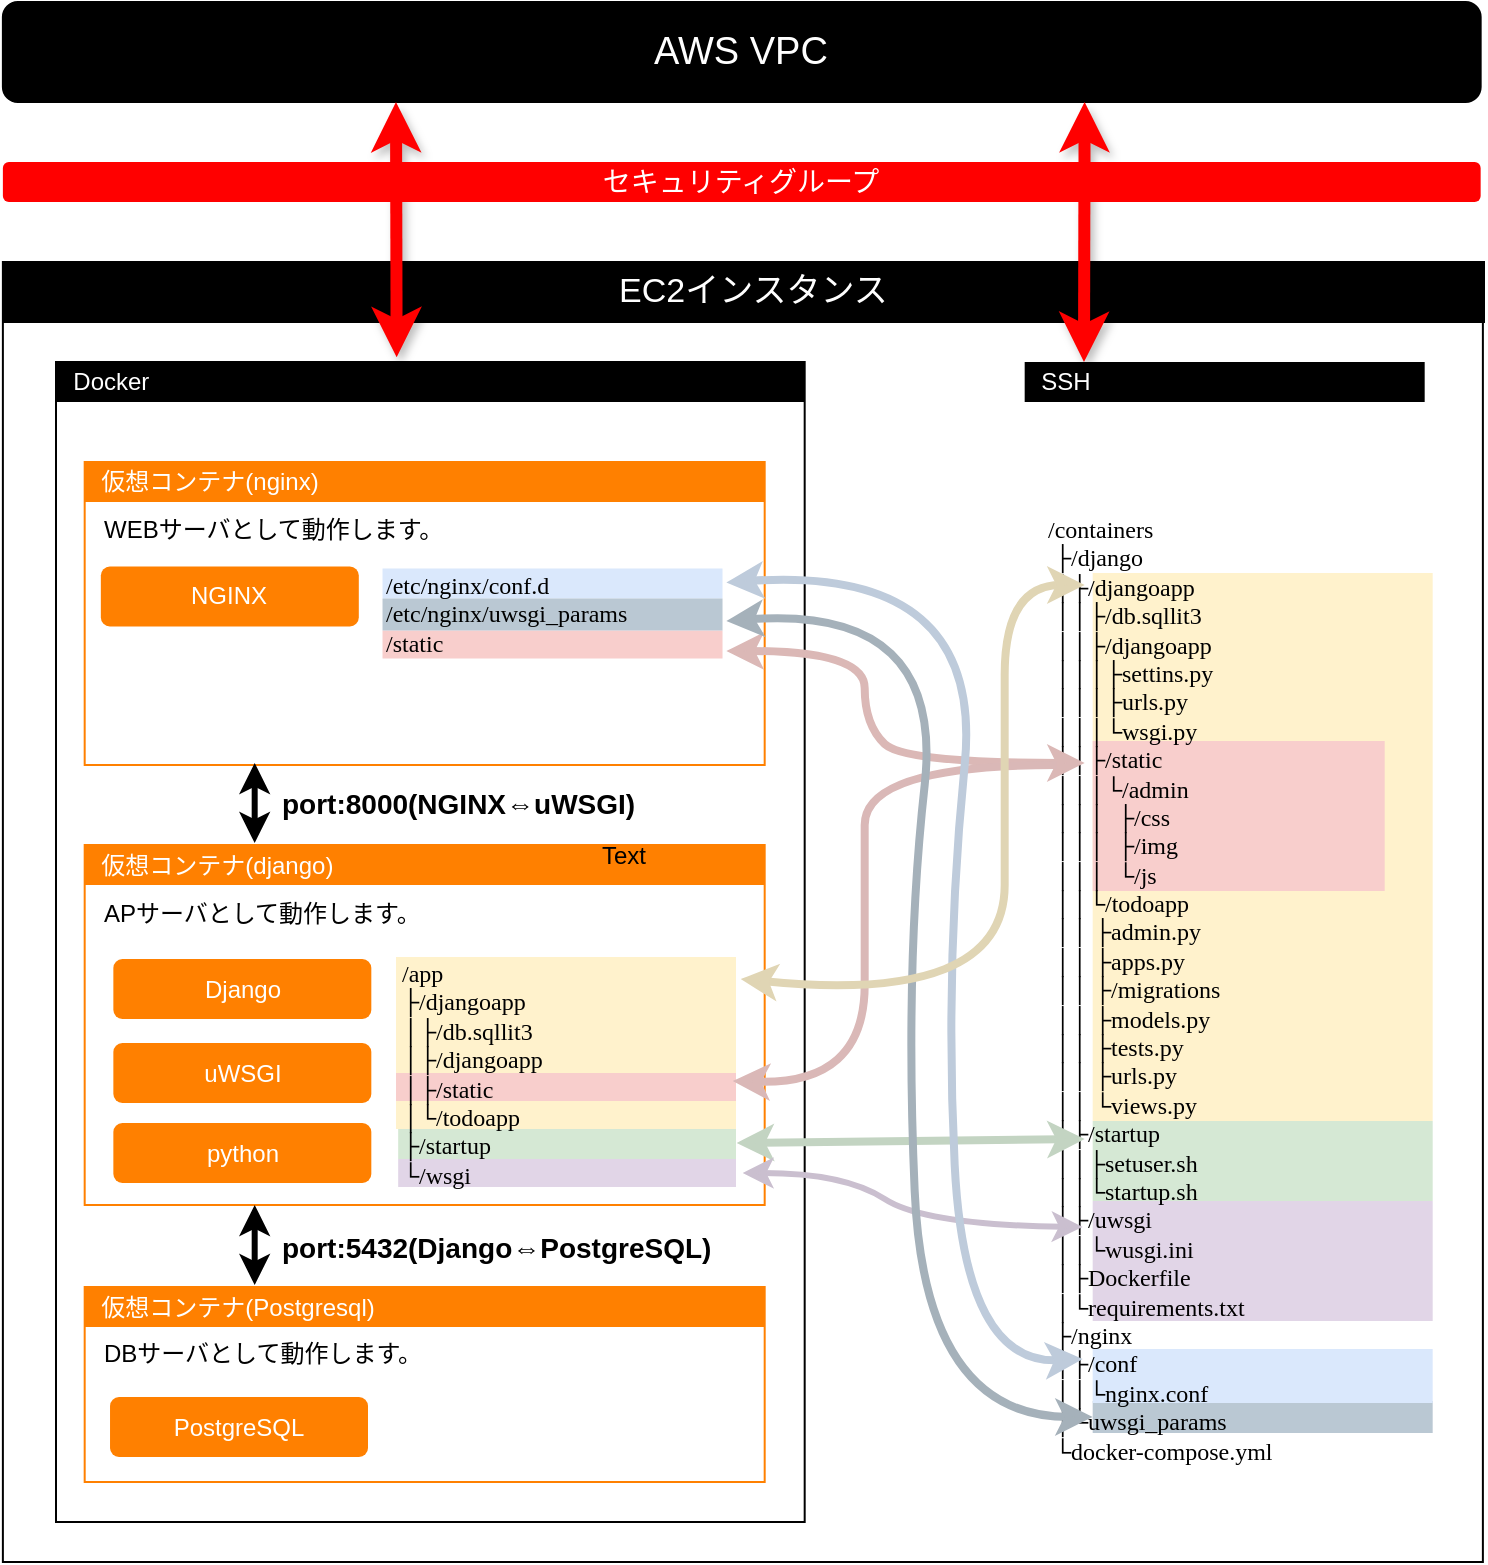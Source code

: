 <mxfile version="22.1.16" type="github">
  <diagram name="ページ1" id="ntLUQj3zXpR2GrfyCho_">
    <mxGraphModel dx="868" dy="481" grid="1" gridSize="10" guides="1" tooltips="1" connect="1" arrows="1" fold="1" page="1" pageScale="1" pageWidth="827" pageHeight="1169" math="0" shadow="0">
      <root>
        <mxCell id="0" />
        <mxCell id="1" parent="0" />
        <mxCell id="PO0unFIX-wsbpKIqG6Li-25" value="" style="rounded=0;whiteSpace=wrap;html=1;" parent="1" vertex="1">
          <mxGeometry x="39.44" y="400" width="740" height="650" as="geometry" />
        </mxCell>
        <mxCell id="PO0unFIX-wsbpKIqG6Li-35" value="" style="rounded=0;whiteSpace=wrap;html=1;labelBackgroundColor=#CCE5FF;noLabel=1;fillColor=#d5e8d4;strokeColor=none;" parent="1" vertex="1">
          <mxGeometry x="584.34" y="829.5" width="170" height="40" as="geometry" />
        </mxCell>
        <mxCell id="PO0unFIX-wsbpKIqG6Li-61" value="" style="group" parent="1" vertex="1" connectable="0">
          <mxGeometry x="584.34" y="555.5" width="170" height="430" as="geometry" />
        </mxCell>
        <mxCell id="PO0unFIX-wsbpKIqG6Li-62" value="" style="rounded=0;whiteSpace=wrap;html=1;labelBackgroundColor=#CCE5FF;noLabel=1;fillColor=#bac8d3;strokeColor=none;" parent="PO0unFIX-wsbpKIqG6Li-61" vertex="1">
          <mxGeometry y="414" width="170" height="16" as="geometry" />
        </mxCell>
        <mxCell id="PO0unFIX-wsbpKIqG6Li-63" value="" style="rounded=0;whiteSpace=wrap;html=1;labelBackgroundColor=#CCE5FF;noLabel=1;fillColor=#fff2cc;strokeColor=none;" parent="PO0unFIX-wsbpKIqG6Li-61" vertex="1">
          <mxGeometry width="170" height="274" as="geometry" />
        </mxCell>
        <mxCell id="PO0unFIX-wsbpKIqG6Li-64" value="" style="rounded=0;whiteSpace=wrap;html=1;labelBackgroundColor=#CCE5FF;noLabel=1;fillColor=#dae8fc;strokeColor=none;" parent="PO0unFIX-wsbpKIqG6Li-61" vertex="1">
          <mxGeometry y="388" width="170" height="27" as="geometry" />
        </mxCell>
        <mxCell id="PO0unFIX-wsbpKIqG6Li-65" value="" style="rounded=0;whiteSpace=wrap;html=1;labelBackgroundColor=#CCE5FF;noLabel=1;fillColor=#e1d5e7;strokeColor=none;" parent="PO0unFIX-wsbpKIqG6Li-61" vertex="1">
          <mxGeometry y="314" width="170" height="60" as="geometry" />
        </mxCell>
        <mxCell id="PO0unFIX-wsbpKIqG6Li-36" value="" style="rounded=0;whiteSpace=wrap;html=1;labelBackgroundColor=#CCE5FF;noLabel=1;fillColor=#f8cecc;strokeColor=none;" parent="1" vertex="1">
          <mxGeometry x="584.34" y="639.5" width="146" height="75" as="geometry" />
        </mxCell>
        <mxCell id="PO0unFIX-wsbpKIqG6Li-66" value="&lt;div&gt;/containers&lt;/div&gt;&lt;div&gt;&amp;nbsp;├/django&lt;/div&gt;&amp;nbsp;│├/djangoapp&lt;br&gt;&amp;nbsp;││├/db.sqllit3&lt;br&gt;&amp;nbsp;││├/djangoapp&lt;br style=&quot;border-color: var(--border-color);&quot;&gt;&amp;nbsp;│││├settins.py&lt;br style=&quot;border-color: var(--border-color);&quot;&gt;&amp;nbsp;│││├urls.py&lt;br style=&quot;border-color: var(--border-color);&quot;&gt;&amp;nbsp;│││└wsgi.py&lt;br&gt;&amp;nbsp;││├/static&lt;br&gt;&amp;nbsp;│││└/admin&lt;br style=&quot;border-color: var(--border-color);&quot;&gt;&amp;nbsp;│││&amp;nbsp; ├/css&lt;br style=&quot;border-color: var(--border-color);&quot;&gt;&amp;nbsp;│││&amp;nbsp; ├/img&lt;br style=&quot;border-color: var(--border-color);&quot;&gt;&amp;nbsp;│││&amp;nbsp; └/js&lt;br&gt;&amp;nbsp;││└/todoapp&lt;br&gt;&amp;nbsp;││ ├admin.py&lt;br&gt;&amp;nbsp;││ ├apps.py&lt;br&gt;&amp;nbsp;││ ├/migrations&lt;br&gt;&amp;nbsp;││ ├models.py&lt;br&gt;&amp;nbsp;││ ├tests.py&lt;br style=&quot;border-color: var(--border-color);&quot;&gt;&amp;nbsp;││ ├urls.py&lt;br style=&quot;border-color: var(--border-color);&quot;&gt;&amp;nbsp;││ └views.py&lt;br&gt;&lt;div&gt;&amp;nbsp;│├/startup&lt;/div&gt;&lt;div&gt;&amp;nbsp;││├setuser.sh&lt;/div&gt;&lt;div&gt;&amp;nbsp;││└startup.sh&lt;/div&gt;&lt;div&gt;&amp;nbsp;│├/uwsgi&lt;/div&gt;&lt;div&gt;&amp;nbsp;││└wusgi.ini&lt;/div&gt;&lt;div&gt;&amp;nbsp;│├Dockerfile&lt;/div&gt;&lt;div&gt;&amp;nbsp;│└requirements.txt&lt;/div&gt;&lt;div&gt;&amp;nbsp;├/nginx&lt;/div&gt;&lt;div&gt;&amp;nbsp;│├/conf&lt;/div&gt;&lt;div&gt;&amp;nbsp;││└nginx.conf&lt;/div&gt;&lt;div&gt;&lt;span style=&quot;background-color: initial;&quot;&gt;&amp;nbsp;│└uwsgi_params&lt;/span&gt;&lt;/div&gt;&lt;div&gt;&amp;nbsp;└docker-compose.yml&lt;/div&gt;" style="text;html=1;strokeColor=none;fillColor=none;align=left;verticalAlign=top;whiteSpace=wrap;rounded=0;fontFamily=Lucida Console;" parent="1" vertex="1">
          <mxGeometry x="560.34" y="519.5" width="200" height="491" as="geometry" />
        </mxCell>
        <mxCell id="FsDxIWnZCm4KXBWtry0k-14" value="AWS VPC" style="rounded=1;whiteSpace=wrap;html=1;fillColor=#000000;fontColor=#FFFFFF;fontSize=19;" vertex="1" parent="1">
          <mxGeometry x="39.44" y="270" width="738.89" height="50" as="geometry" />
        </mxCell>
        <mxCell id="FsDxIWnZCm4KXBWtry0k-20" value="" style="rounded=0;whiteSpace=wrap;html=1;" vertex="1" parent="1">
          <mxGeometry x="66" y="450" width="374.34" height="580" as="geometry" />
        </mxCell>
        <mxCell id="FsDxIWnZCm4KXBWtry0k-21" value="&amp;nbsp; Docker" style="text;html=1;strokeColor=none;fillColor=#000000;align=left;verticalAlign=middle;whiteSpace=wrap;rounded=0;fontSize=12;fontStyle=0;fontColor=#FFFFFF;" vertex="1" parent="1">
          <mxGeometry x="66" y="450" width="374.34" height="20" as="geometry" />
        </mxCell>
        <mxCell id="FsDxIWnZCm4KXBWtry0k-1" value="" style="rounded=0;whiteSpace=wrap;html=1;strokeColor=#FF8000;" vertex="1" parent="1">
          <mxGeometry x="80.34" y="500" width="340" height="151.5" as="geometry" />
        </mxCell>
        <mxCell id="FsDxIWnZCm4KXBWtry0k-2" value="&amp;nbsp; 仮想コンテナ(nginx)" style="text;html=1;strokeColor=none;fillColor=#FF8000;align=left;verticalAlign=middle;whiteSpace=wrap;rounded=0;fontSize=12;fontStyle=0;fontColor=#FFFFFF;" vertex="1" parent="1">
          <mxGeometry x="80.34" y="500" width="340" height="20" as="geometry" />
        </mxCell>
        <mxCell id="FsDxIWnZCm4KXBWtry0k-4" value="" style="rounded=0;whiteSpace=wrap;html=1;strokeColor=#FF8000;" vertex="1" parent="1">
          <mxGeometry x="80.34" y="691.5" width="340" height="180" as="geometry" />
        </mxCell>
        <mxCell id="FsDxIWnZCm4KXBWtry0k-7" value="" style="rounded=0;whiteSpace=wrap;html=1;strokeColor=#FF8000;" vertex="1" parent="1">
          <mxGeometry x="80.34" y="912.5" width="340" height="97.5" as="geometry" />
        </mxCell>
        <mxCell id="PO0unFIX-wsbpKIqG6Li-32" value="" style="rounded=0;whiteSpace=wrap;html=1;labelBackgroundColor=#CCE5FF;noLabel=1;fillColor=#f8cecc;strokeColor=none;" parent="1" vertex="1">
          <mxGeometry x="229.26" y="584.25" width="170" height="14" as="geometry" />
        </mxCell>
        <mxCell id="PO0unFIX-wsbpKIqG6Li-33" value="" style="rounded=0;whiteSpace=wrap;html=1;labelBackgroundColor=#CCE5FF;noLabel=1;fillColor=#dae8fc;strokeColor=none;" parent="1" vertex="1">
          <mxGeometry x="229.26" y="553.25" width="170" height="15" as="geometry" />
        </mxCell>
        <mxCell id="PO0unFIX-wsbpKIqG6Li-34" value="" style="rounded=0;whiteSpace=wrap;html=1;labelBackgroundColor=#CCE5FF;noLabel=1;fillColor=#bac8d3;strokeColor=none;" parent="1" vertex="1">
          <mxGeometry x="229.26" y="568.25" width="170" height="16" as="geometry" />
        </mxCell>
        <mxCell id="PO0unFIX-wsbpKIqG6Li-47" value="" style="endArrow=classic;startArrow=classic;html=1;rounded=0;entryX=0.25;entryY=1;entryDx=0;entryDy=0;exitX=0.25;exitY=0;exitDx=0;exitDy=0;strokeWidth=3;" parent="1" edge="1">
          <mxGeometry width="50" height="50" relative="1" as="geometry">
            <mxPoint x="165.34" y="690.5" as="sourcePoint" />
            <mxPoint x="165.34" y="650.5" as="targetPoint" />
          </mxGeometry>
        </mxCell>
        <mxCell id="PO0unFIX-wsbpKIqG6Li-51" value="port:8000(NGINX⇔uWSGI)" style="text;html=1;strokeColor=none;fillColor=none;align=left;verticalAlign=middle;whiteSpace=wrap;rounded=0;fontSize=14;fontStyle=1" parent="1" vertex="1">
          <mxGeometry x="177.34" y="655.5" width="193" height="30" as="geometry" />
        </mxCell>
        <mxCell id="PO0unFIX-wsbpKIqG6Li-53" value="&lt;div&gt;&lt;span style=&quot;background-color: initial;&quot;&gt;/etc/nginx/conf.d&lt;/span&gt;&lt;br&gt;&lt;/div&gt;&lt;div&gt;/etc/nginx/uwsgi_params&lt;/div&gt;&lt;div&gt;/static&lt;/div&gt;" style="text;html=1;strokeColor=none;fillColor=none;align=left;verticalAlign=top;whiteSpace=wrap;rounded=0;fontFamily=Lucida Console;" parent="1" vertex="1">
          <mxGeometry x="229.26" y="548.25" width="160" height="55" as="geometry" />
        </mxCell>
        <mxCell id="FsDxIWnZCm4KXBWtry0k-8" value="&amp;nbsp; 仮想コンテナ(Postgresql)" style="text;html=1;strokeColor=none;fillColor=#FF8000;align=left;verticalAlign=middle;whiteSpace=wrap;rounded=0;fontSize=12;fontStyle=0;fontColor=#FFFFFF;" vertex="1" parent="1">
          <mxGeometry x="80.34" y="912.5" width="340" height="20" as="geometry" />
        </mxCell>
        <mxCell id="FsDxIWnZCm4KXBWtry0k-5" value="&amp;nbsp; 仮想コンテナ(django)" style="text;html=1;strokeColor=none;fillColor=#FF8000;align=left;verticalAlign=middle;whiteSpace=wrap;rounded=0;fontSize=12;fontStyle=0;fontColor=#FFFFFF;" vertex="1" parent="1">
          <mxGeometry x="80.34" y="691.5" width="340" height="20" as="geometry" />
        </mxCell>
        <mxCell id="PO0unFIX-wsbpKIqG6Li-48" value="" style="endArrow=classic;startArrow=classic;html=1;rounded=0;entryX=0.25;entryY=1;entryDx=0;entryDy=0;exitX=0.25;exitY=0;exitDx=0;exitDy=0;strokeWidth=3;" parent="1" edge="1">
          <mxGeometry width="50" height="50" relative="1" as="geometry">
            <mxPoint x="165.34" y="911.5" as="sourcePoint" />
            <mxPoint x="165.34" y="871.5" as="targetPoint" />
          </mxGeometry>
        </mxCell>
        <mxCell id="PO0unFIX-wsbpKIqG6Li-52" value="port:5432(Django⇔PostgreSQL)" style="text;html=1;strokeColor=none;fillColor=none;align=left;verticalAlign=middle;whiteSpace=wrap;rounded=0;fontSize=14;fontStyle=1" parent="1" vertex="1">
          <mxGeometry x="177.34" y="877.5" width="233" height="30" as="geometry" />
        </mxCell>
        <mxCell id="PO0unFIX-wsbpKIqG6Li-27" value="" style="group" parent="1" vertex="1" connectable="0">
          <mxGeometry x="236" y="747.5" width="170" height="115" as="geometry" />
        </mxCell>
        <mxCell id="PO0unFIX-wsbpKIqG6Li-28" value="" style="rounded=0;whiteSpace=wrap;html=1;labelBackgroundColor=#CCE5FF;noLabel=1;fillColor=#d5e8d4;strokeColor=none;" parent="PO0unFIX-wsbpKIqG6Li-27" vertex="1">
          <mxGeometry x="1.091" y="86" width="168.909" height="15" as="geometry" />
        </mxCell>
        <mxCell id="PO0unFIX-wsbpKIqG6Li-29" value="" style="rounded=0;whiteSpace=wrap;html=1;labelBackgroundColor=#CCE5FF;noLabel=1;fillColor=#e1d5e7;strokeColor=none;" parent="PO0unFIX-wsbpKIqG6Li-27" vertex="1">
          <mxGeometry x="1.091" y="101" width="168.909" height="14" as="geometry" />
        </mxCell>
        <mxCell id="PO0unFIX-wsbpKIqG6Li-30" value="" style="rounded=0;whiteSpace=wrap;html=1;labelBackgroundColor=#CCE5FF;noLabel=1;fillColor=#fff2cc;strokeColor=none;" parent="PO0unFIX-wsbpKIqG6Li-27" vertex="1">
          <mxGeometry width="170.0" height="86" as="geometry" />
        </mxCell>
        <mxCell id="PO0unFIX-wsbpKIqG6Li-31" value="" style="rounded=0;whiteSpace=wrap;html=1;labelBackgroundColor=#CCE5FF;noLabel=1;fillColor=#f8cecc;strokeColor=none;" parent="1" vertex="1">
          <mxGeometry x="236" y="805.5" width="170" height="14" as="geometry" />
        </mxCell>
        <mxCell id="PO0unFIX-wsbpKIqG6Li-54" value="&lt;div&gt;&lt;span style=&quot;background-color: initial;&quot;&gt;/app&lt;/span&gt;&lt;br&gt;&lt;/div&gt;├/djangoapp&lt;br&gt;│├/db.sqllit3&lt;br&gt;│├/djangoapp&lt;br style=&quot;border-color: var(--border-color);&quot;&gt;│├/static&lt;br&gt;│└/todoapp&lt;br&gt;&lt;span style=&quot;background-color: initial;&quot;&gt;├/startup&lt;/span&gt;&lt;br&gt;└&lt;span style=&quot;background-color: initial;&quot;&gt;/wsgi&lt;/span&gt;&lt;br&gt;&lt;div&gt;&lt;br&gt;&lt;/div&gt;" style="text;html=1;strokeColor=none;fillColor=none;align=left;verticalAlign=top;whiteSpace=wrap;rounded=0;fontFamily=Lucida Console;" parent="1" vertex="1">
          <mxGeometry x="236.84" y="741.5" width="130" height="140" as="geometry" />
        </mxCell>
        <mxCell id="PO0unFIX-wsbpKIqG6Li-39" value="NGINX" style="rounded=1;whiteSpace=wrap;html=1;fillColor=#FF8000;fontColor=#FFFFFF;strokeColor=none;" parent="1" vertex="1">
          <mxGeometry x="88.42" y="552.25" width="128.984" height="30" as="geometry" />
        </mxCell>
        <mxCell id="PO0unFIX-wsbpKIqG6Li-42" value="PostgreSQL" style="rounded=1;whiteSpace=wrap;html=1;fillColor=#FF8000;fontColor=#FFFFFF;strokeColor=none;" parent="1" vertex="1">
          <mxGeometry x="93.016" y="967.5" width="128.984" height="30" as="geometry" />
        </mxCell>
        <mxCell id="PO0unFIX-wsbpKIqG6Li-38" value="Django" style="rounded=1;whiteSpace=wrap;html=1;fontColor=#FFFFFF;strokeColor=none;fillColor=#FF8000;" parent="1" vertex="1">
          <mxGeometry x="94.676" y="748.5" width="128.984" height="30" as="geometry" />
        </mxCell>
        <mxCell id="PO0unFIX-wsbpKIqG6Li-40" value="uWSGI" style="rounded=1;whiteSpace=wrap;html=1;fillColor=#FF8000;fontColor=#FFFFFF;strokeColor=none;" parent="1" vertex="1">
          <mxGeometry x="94.676" y="790.5" width="128.984" height="30" as="geometry" />
        </mxCell>
        <mxCell id="PO0unFIX-wsbpKIqG6Li-41" value="python" style="rounded=1;whiteSpace=wrap;html=1;fillColor=#FF8000;fontColor=#FFFFFF;strokeColor=none;" parent="1" vertex="1">
          <mxGeometry x="94.676" y="830.5" width="128.984" height="30" as="geometry" />
        </mxCell>
        <mxCell id="FsDxIWnZCm4KXBWtry0k-11" value="WEBサーバとして動作します。" style="text;html=1;strokeColor=none;fillColor=none;align=left;verticalAlign=top;whiteSpace=wrap;rounded=0;" vertex="1" parent="1">
          <mxGeometry x="88.42" y="520" width="250" height="30" as="geometry" />
        </mxCell>
        <mxCell id="FsDxIWnZCm4KXBWtry0k-12" value="APサーバとして動作します。" style="text;html=1;strokeColor=none;fillColor=none;align=left;verticalAlign=top;whiteSpace=wrap;rounded=0;" vertex="1" parent="1">
          <mxGeometry x="88.42" y="711.5" width="250" height="30" as="geometry" />
        </mxCell>
        <mxCell id="FsDxIWnZCm4KXBWtry0k-13" value="DBサーバとして動作します。" style="text;html=1;strokeColor=none;fillColor=none;align=left;verticalAlign=top;whiteSpace=wrap;rounded=0;" vertex="1" parent="1">
          <mxGeometry x="88.42" y="931.5" width="250" height="30" as="geometry" />
        </mxCell>
        <mxCell id="PO0unFIX-wsbpKIqG6Li-57" value="" style="curved=1;endArrow=classic;html=1;rounded=0;entryX=1;entryY=0.5;entryDx=0;entryDy=0;strokeColor=#DBB8B6;strokeWidth=4;startArrow=classic;startFill=1;" parent="1" edge="1">
          <mxGeometry width="50" height="50" relative="1" as="geometry">
            <mxPoint x="580.34" y="650.5" as="sourcePoint" />
            <mxPoint x="401.18" y="594.5" as="targetPoint" />
            <Array as="points">
              <mxPoint x="490.34" y="650.5" />
              <mxPoint x="470.34" y="631.5" />
              <mxPoint x="470.34" y="594.5" />
            </Array>
          </mxGeometry>
        </mxCell>
        <mxCell id="PO0unFIX-wsbpKIqG6Li-58" value="" style="curved=1;endArrow=classic;html=1;rounded=0;entryX=1;entryY=0.5;entryDx=0;entryDy=0;strokeColor=#dab8b7;strokeWidth=4;" parent="1" edge="1">
          <mxGeometry width="50" height="50" relative="1" as="geometry">
            <mxPoint x="566.34" y="651.5" as="sourcePoint" />
            <mxPoint x="404.34" y="809.5" as="targetPoint" />
            <Array as="points">
              <mxPoint x="470.34" y="651.5" />
              <mxPoint x="470.34" y="711.5" />
              <mxPoint x="470.34" y="811.5" />
            </Array>
          </mxGeometry>
        </mxCell>
        <mxCell id="PO0unFIX-wsbpKIqG6Li-59" value="" style="curved=1;endArrow=classic;html=1;rounded=0;strokeColor=#C3D4C2;strokeWidth=4;startArrow=classic;startFill=1;" parent="1" edge="1">
          <mxGeometry width="50" height="50" relative="1" as="geometry">
            <mxPoint x="580.34" y="838.5" as="sourcePoint" />
            <mxPoint x="406.34" y="840.5" as="targetPoint" />
          </mxGeometry>
        </mxCell>
        <mxCell id="PO0unFIX-wsbpKIqG6Li-60" value="" style="curved=1;endArrow=classic;html=1;rounded=0;strokeColor=#CABFCF;strokeWidth=3;startArrow=classic;startFill=1;endFill=1;" parent="1" edge="1">
          <mxGeometry width="50" height="50" relative="1" as="geometry">
            <mxPoint x="579.34" y="882.5" as="sourcePoint" />
            <mxPoint x="409.34" y="855.5" as="targetPoint" />
            <Array as="points">
              <mxPoint x="500.34" y="881.5" />
              <mxPoint x="460.34" y="855.5" />
            </Array>
          </mxGeometry>
        </mxCell>
        <mxCell id="FsDxIWnZCm4KXBWtry0k-28" value="&amp;nbsp; SSH" style="text;html=1;strokeColor=none;fillColor=#000000;align=left;verticalAlign=middle;whiteSpace=wrap;rounded=0;fontSize=12;fontStyle=0;fontColor=#FFFFFF;" vertex="1" parent="1">
          <mxGeometry x="550.34" y="450" width="200" height="20" as="geometry" />
        </mxCell>
        <mxCell id="PO0unFIX-wsbpKIqG6Li-55" value="" style="curved=1;endArrow=classic;html=1;rounded=0;exitX=0;exitY=0.5;exitDx=0;exitDy=0;entryX=1;entryY=0.5;entryDx=0;entryDy=0;strokeColor=#A5B1BA;strokeWidth=4;startArrow=classic;startFill=1;" parent="1" source="PO0unFIX-wsbpKIqG6Li-62" edge="1">
          <mxGeometry width="50" height="50" relative="1" as="geometry">
            <mxPoint x="494.34" y="973.5" as="sourcePoint" />
            <mxPoint x="401.18" y="579.5" as="targetPoint" />
            <Array as="points">
              <mxPoint x="500.34" y="977.5" />
              <mxPoint x="490.34" y="751.5" />
              <mxPoint x="510.34" y="571.5" />
            </Array>
          </mxGeometry>
        </mxCell>
        <mxCell id="PO0unFIX-wsbpKIqG6Li-56" value="" style="curved=1;endArrow=classic;html=1;rounded=0;entryX=1;entryY=0.25;entryDx=0;entryDy=0;strokeColor=#BECBDB;strokeWidth=4;startArrow=classic;startFill=1;" parent="1" edge="1">
          <mxGeometry width="50" height="50" relative="1" as="geometry">
            <mxPoint x="579.34" y="948.5" as="sourcePoint" />
            <mxPoint x="401.18" y="560.25" as="targetPoint" />
            <Array as="points">
              <mxPoint x="520.34" y="951.5" />
              <mxPoint x="510.34" y="751.5" />
              <mxPoint x="530.34" y="551.5" />
            </Array>
          </mxGeometry>
        </mxCell>
        <mxCell id="FsDxIWnZCm4KXBWtry0k-29" value="" style="curved=1;endArrow=classic;html=1;rounded=0;strokeColor=#E0D5B4;strokeWidth=4;startArrow=classic;startFill=1;" edge="1" parent="1">
          <mxGeometry width="50" height="50" relative="1" as="geometry">
            <mxPoint x="580.34" y="561.5" as="sourcePoint" />
            <mxPoint x="408.34" y="758.5" as="targetPoint" />
            <Array as="points">
              <mxPoint x="540.34" y="561.5" />
              <mxPoint x="540.34" y="651.5" />
              <mxPoint x="540.34" y="771.5" />
            </Array>
          </mxGeometry>
        </mxCell>
        <mxCell id="FsDxIWnZCm4KXBWtry0k-30" value="Text" style="text;html=1;strokeColor=none;fillColor=none;align=center;verticalAlign=middle;whiteSpace=wrap;rounded=0;" vertex="1" parent="1">
          <mxGeometry x="320.34" y="681.5" width="60" height="30" as="geometry" />
        </mxCell>
        <mxCell id="FsDxIWnZCm4KXBWtry0k-31" value="&amp;nbsp; EC2インスタンス" style="text;html=1;strokeColor=default;fillColor=#000000;align=center;verticalAlign=middle;whiteSpace=wrap;rounded=0;fontSize=17;fontStyle=0;fontColor=#FFFFFF;" vertex="1" parent="1">
          <mxGeometry x="40" y="400" width="740" height="30" as="geometry" />
        </mxCell>
        <mxCell id="PO0unFIX-wsbpKIqG6Li-49" value="" style="endArrow=classic;startArrow=classic;html=1;rounded=0;strokeWidth=6;strokeColor=#FF0000;shadow=1;exitX=0.455;exitY=-0.12;exitDx=0;exitDy=0;exitPerimeter=0;" parent="1" source="FsDxIWnZCm4KXBWtry0k-21" edge="1">
          <mxGeometry width="50" height="50" relative="1" as="geometry">
            <mxPoint x="235" y="523" as="sourcePoint" />
            <mxPoint x="236" y="320" as="targetPoint" />
          </mxGeometry>
        </mxCell>
        <mxCell id="PO0unFIX-wsbpKIqG6Li-67" value="" style="endArrow=classic;startArrow=classic;html=1;rounded=0;strokeWidth=6;strokeColor=#FF0000;shadow=1;entryX=0.732;entryY=1;entryDx=0;entryDy=0;entryPerimeter=0;" parent="1" edge="1" target="FsDxIWnZCm4KXBWtry0k-14">
          <mxGeometry width="50" height="50" relative="1" as="geometry">
            <mxPoint x="580" y="450" as="sourcePoint" />
            <mxPoint x="580" y="330" as="targetPoint" />
          </mxGeometry>
        </mxCell>
        <mxCell id="FsDxIWnZCm4KXBWtry0k-34" value="セキュリティグループ" style="rounded=1;whiteSpace=wrap;html=1;fillColor=#FF0000;fontColor=#FFFFFF;fontSize=14;strokeColor=none;verticalAlign=middle;" vertex="1" parent="1">
          <mxGeometry x="39.44" y="350" width="738.89" height="20" as="geometry" />
        </mxCell>
      </root>
    </mxGraphModel>
  </diagram>
</mxfile>

